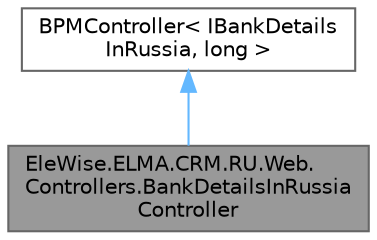 digraph "EleWise.ELMA.CRM.RU.Web.Controllers.BankDetailsInRussiaController"
{
 // LATEX_PDF_SIZE
  bgcolor="transparent";
  edge [fontname=Helvetica,fontsize=10,labelfontname=Helvetica,labelfontsize=10];
  node [fontname=Helvetica,fontsize=10,shape=box,height=0.2,width=0.4];
  Node1 [id="Node000001",label="EleWise.ELMA.CRM.RU.Web.\lControllers.BankDetailsInRussia\lController",height=0.2,width=0.4,color="gray40", fillcolor="grey60", style="filled", fontcolor="black",tooltip=" "];
  Node2 -> Node1 [id="edge1_Node000001_Node000002",dir="back",color="steelblue1",style="solid",tooltip=" "];
  Node2 [id="Node000002",label="BPMController\< IBankDetails\lInRussia, long \>",height=0.2,width=0.4,color="gray40", fillcolor="white", style="filled",tooltip=" "];
}
